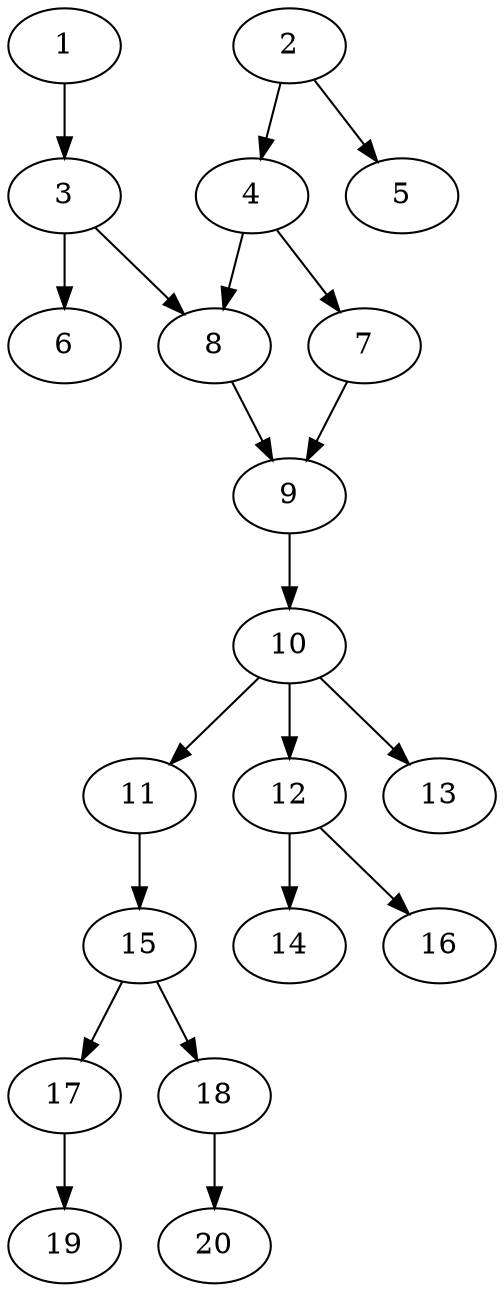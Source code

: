 // DAG automatically generated by daggen at Sat Jul 27 15:34:46 2019
// ./daggen --dot -n 20 --ccr 0.5 --fat 0.4 --regular 0.5 --density 0.4 --mindata 5242880 --maxdata 52428800 
digraph G {
  1 [size="102354944", alpha="0.04", expect_size="51177472"] 
  1 -> 3 [size ="51177472"]
  2 [size="92891136", alpha="0.04", expect_size="46445568"] 
  2 -> 4 [size ="46445568"]
  2 -> 5 [size ="46445568"]
  3 [size="61640704", alpha="0.01", expect_size="30820352"] 
  3 -> 6 [size ="30820352"]
  3 -> 8 [size ="30820352"]
  4 [size="54349824", alpha="0.06", expect_size="27174912"] 
  4 -> 7 [size ="27174912"]
  4 -> 8 [size ="27174912"]
  5 [size="38176768", alpha="0.01", expect_size="19088384"] 
  6 [size="87191552", alpha="0.11", expect_size="43595776"] 
  7 [size="98527232", alpha="0.00", expect_size="49263616"] 
  7 -> 9 [size ="49263616"]
  8 [size="59054080", alpha="0.11", expect_size="29527040"] 
  8 -> 9 [size ="29527040"]
  9 [size="12259328", alpha="0.12", expect_size="6129664"] 
  9 -> 10 [size ="6129664"]
  10 [size="61683712", alpha="0.01", expect_size="30841856"] 
  10 -> 11 [size ="30841856"]
  10 -> 12 [size ="30841856"]
  10 -> 13 [size ="30841856"]
  11 [size="98588672", alpha="0.14", expect_size="49294336"] 
  11 -> 15 [size ="49294336"]
  12 [size="21403648", alpha="0.14", expect_size="10701824"] 
  12 -> 14 [size ="10701824"]
  12 -> 16 [size ="10701824"]
  13 [size="38223872", alpha="0.17", expect_size="19111936"] 
  14 [size="42285056", alpha="0.20", expect_size="21142528"] 
  15 [size="69625856", alpha="0.11", expect_size="34812928"] 
  15 -> 17 [size ="34812928"]
  15 -> 18 [size ="34812928"]
  16 [size="73783296", alpha="0.01", expect_size="36891648"] 
  17 [size="33464320", alpha="0.10", expect_size="16732160"] 
  17 -> 19 [size ="16732160"]
  18 [size="35026944", alpha="0.02", expect_size="17513472"] 
  18 -> 20 [size ="17513472"]
  19 [size="87926784", alpha="0.18", expect_size="43963392"] 
  20 [size="52226048", alpha="0.05", expect_size="26113024"] 
}
